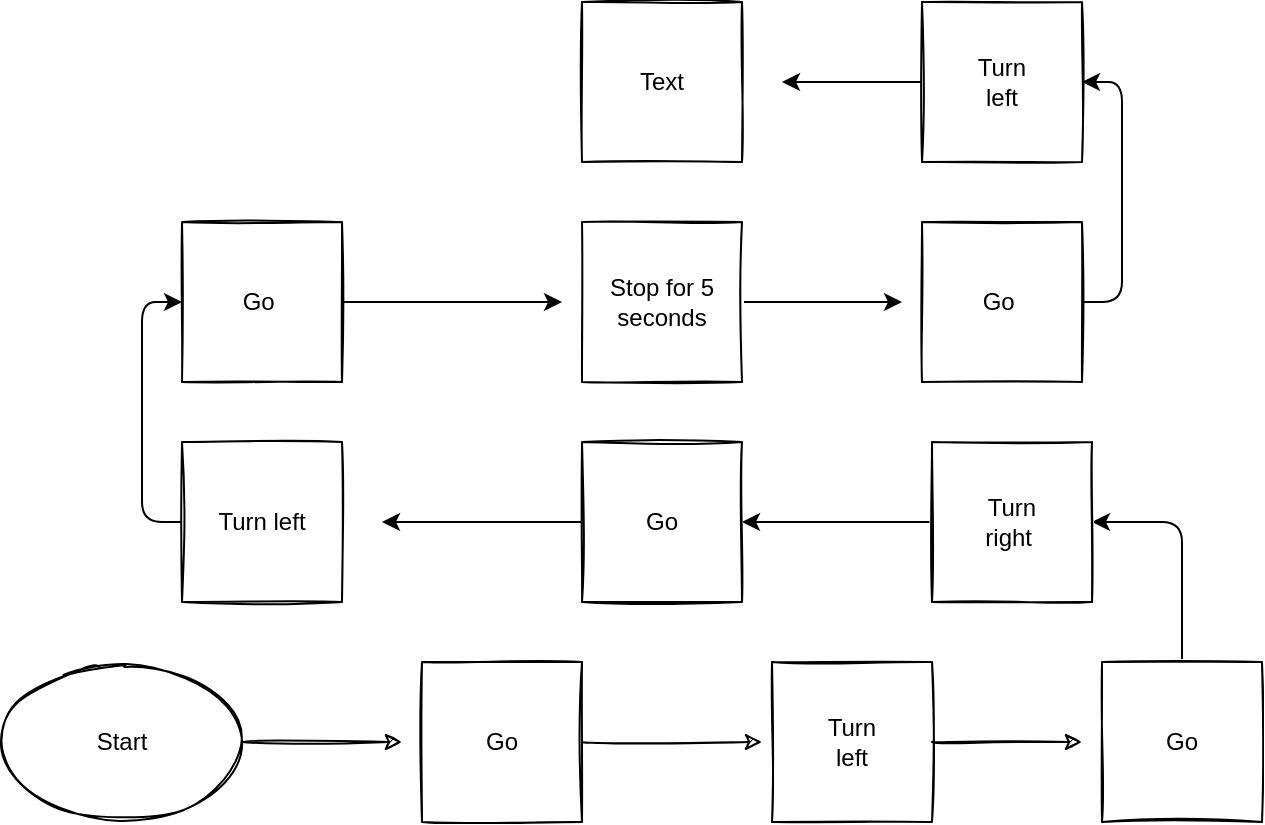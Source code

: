 <mxfile version="15.0.2" type="github">
  <diagram id="6aeQ-n7I6sV-tO1x2c7K" name="Page-2">
    <mxGraphModel dx="1320" dy="524" grid="1" gridSize="10" guides="1" tooltips="1" connect="1" arrows="1" fold="1" page="1" pageScale="1" pageWidth="850" pageHeight="1100" math="0" shadow="0">
      <root>
        <mxCell id="YfqVsgHvRy2Kf9zH1WHv-0" />
        <mxCell id="YfqVsgHvRy2Kf9zH1WHv-1" parent="YfqVsgHvRy2Kf9zH1WHv-0" />
        <mxCell id="nVmemQnN_umq9lXoFqTh-0" value="" style="ellipse;whiteSpace=wrap;html=1;sketch=1;" parent="YfqVsgHvRy2Kf9zH1WHv-1" vertex="1">
          <mxGeometry x="40" y="1000" width="120" height="80" as="geometry" />
        </mxCell>
        <mxCell id="nVmemQnN_umq9lXoFqTh-1" value="Start" style="text;html=1;strokeColor=none;fillColor=none;align=center;verticalAlign=middle;whiteSpace=wrap;rounded=0;sketch=1;" parent="YfqVsgHvRy2Kf9zH1WHv-1" vertex="1">
          <mxGeometry x="80" y="1030" width="40" height="20" as="geometry" />
        </mxCell>
        <mxCell id="nVmemQnN_umq9lXoFqTh-2" value="" style="endArrow=classic;html=1;exitX=1;exitY=0.5;exitDx=0;exitDy=0;sketch=1;curved=1;" parent="YfqVsgHvRy2Kf9zH1WHv-1" source="nVmemQnN_umq9lXoFqTh-0" edge="1">
          <mxGeometry width="50" height="50" relative="1" as="geometry">
            <mxPoint x="200" y="980" as="sourcePoint" />
            <mxPoint x="240" y="1040" as="targetPoint" />
          </mxGeometry>
        </mxCell>
        <mxCell id="nVmemQnN_umq9lXoFqTh-4" value="" style="whiteSpace=wrap;html=1;aspect=fixed;sketch=1;" parent="YfqVsgHvRy2Kf9zH1WHv-1" vertex="1">
          <mxGeometry x="250" y="1000" width="80" height="80" as="geometry" />
        </mxCell>
        <mxCell id="nVmemQnN_umq9lXoFqTh-5" value="Go" style="text;html=1;strokeColor=none;fillColor=none;align=center;verticalAlign=middle;whiteSpace=wrap;rounded=0;sketch=1;" parent="YfqVsgHvRy2Kf9zH1WHv-1" vertex="1">
          <mxGeometry x="270" y="1030" width="40" height="20" as="geometry" />
        </mxCell>
        <mxCell id="nVmemQnN_umq9lXoFqTh-7" value="" style="endArrow=classic;html=1;exitX=1;exitY=0.5;exitDx=0;exitDy=0;sketch=1;curved=1;" parent="YfqVsgHvRy2Kf9zH1WHv-1" source="nVmemQnN_umq9lXoFqTh-4" edge="1">
          <mxGeometry width="50" height="50" relative="1" as="geometry">
            <mxPoint x="410" y="990" as="sourcePoint" />
            <mxPoint x="420" y="1040" as="targetPoint" />
          </mxGeometry>
        </mxCell>
        <mxCell id="nVmemQnN_umq9lXoFqTh-8" value="" style="whiteSpace=wrap;html=1;aspect=fixed;sketch=1;" parent="YfqVsgHvRy2Kf9zH1WHv-1" vertex="1">
          <mxGeometry x="425" y="1000" width="80" height="80" as="geometry" />
        </mxCell>
        <mxCell id="nVmemQnN_umq9lXoFqTh-12" value="Turn left" style="text;html=1;strokeColor=none;fillColor=none;align=center;verticalAlign=middle;whiteSpace=wrap;rounded=0;sketch=1;" parent="YfqVsgHvRy2Kf9zH1WHv-1" vertex="1">
          <mxGeometry x="445" y="1030" width="40" height="20" as="geometry" />
        </mxCell>
        <mxCell id="nVmemQnN_umq9lXoFqTh-13" value="" style="endArrow=classic;html=1;exitX=1;exitY=0.5;exitDx=0;exitDy=0;sketch=1;curved=1;" parent="YfqVsgHvRy2Kf9zH1WHv-1" source="nVmemQnN_umq9lXoFqTh-8" edge="1">
          <mxGeometry width="50" height="50" relative="1" as="geometry">
            <mxPoint x="520" y="1040" as="sourcePoint" />
            <mxPoint x="580" y="1040" as="targetPoint" />
          </mxGeometry>
        </mxCell>
        <mxCell id="zrJrobkypEZdXwGA9M68-2" style="edgeStyle=orthogonalEdgeStyle;curved=0;rounded=1;sketch=0;orthogonalLoop=1;jettySize=auto;html=1;exitX=0.5;exitY=0;exitDx=0;exitDy=0;entryX=1;entryY=0.5;entryDx=0;entryDy=0;" edge="1" parent="YfqVsgHvRy2Kf9zH1WHv-1" source="nVmemQnN_umq9lXoFqTh-14" target="nVmemQnN_umq9lXoFqTh-17">
          <mxGeometry relative="1" as="geometry" />
        </mxCell>
        <mxCell id="nVmemQnN_umq9lXoFqTh-14" value="" style="whiteSpace=wrap;html=1;aspect=fixed;sketch=1;" parent="YfqVsgHvRy2Kf9zH1WHv-1" vertex="1">
          <mxGeometry x="590" y="1000" width="80" height="80" as="geometry" />
        </mxCell>
        <mxCell id="nVmemQnN_umq9lXoFqTh-15" value="Go" style="text;html=1;strokeColor=none;fillColor=none;align=center;verticalAlign=middle;whiteSpace=wrap;rounded=0;sketch=1;" parent="YfqVsgHvRy2Kf9zH1WHv-1" vertex="1">
          <mxGeometry x="610" y="1030" width="40" height="20" as="geometry" />
        </mxCell>
        <mxCell id="zrJrobkypEZdXwGA9M68-4" style="edgeStyle=orthogonalEdgeStyle;curved=0;rounded=1;sketch=0;orthogonalLoop=1;jettySize=auto;html=1;exitX=0;exitY=0.5;exitDx=0;exitDy=0;entryX=1;entryY=0.5;entryDx=0;entryDy=0;" edge="1" parent="YfqVsgHvRy2Kf9zH1WHv-1" source="nVmemQnN_umq9lXoFqTh-17" target="nVmemQnN_umq9lXoFqTh-20">
          <mxGeometry relative="1" as="geometry" />
        </mxCell>
        <mxCell id="nVmemQnN_umq9lXoFqTh-17" value="" style="whiteSpace=wrap;html=1;aspect=fixed;sketch=1;" parent="YfqVsgHvRy2Kf9zH1WHv-1" vertex="1">
          <mxGeometry x="505" y="890" width="80" height="80" as="geometry" />
        </mxCell>
        <mxCell id="nVmemQnN_umq9lXoFqTh-18" value="Turn right&amp;nbsp;" style="text;html=1;strokeColor=none;fillColor=none;align=center;verticalAlign=middle;whiteSpace=wrap;rounded=0;sketch=1;" parent="YfqVsgHvRy2Kf9zH1WHv-1" vertex="1">
          <mxGeometry x="525" y="920" width="40" height="20" as="geometry" />
        </mxCell>
        <mxCell id="zrJrobkypEZdXwGA9M68-5" style="edgeStyle=orthogonalEdgeStyle;curved=0;rounded=1;sketch=0;orthogonalLoop=1;jettySize=auto;html=1;exitX=0;exitY=0.5;exitDx=0;exitDy=0;" edge="1" parent="YfqVsgHvRy2Kf9zH1WHv-1" source="nVmemQnN_umq9lXoFqTh-20">
          <mxGeometry relative="1" as="geometry">
            <mxPoint x="230" y="930" as="targetPoint" />
          </mxGeometry>
        </mxCell>
        <mxCell id="nVmemQnN_umq9lXoFqTh-20" value="" style="whiteSpace=wrap;html=1;aspect=fixed;sketch=1;" parent="YfqVsgHvRy2Kf9zH1WHv-1" vertex="1">
          <mxGeometry x="330" y="890" width="80" height="80" as="geometry" />
        </mxCell>
        <mxCell id="nVmemQnN_umq9lXoFqTh-21" value="Go" style="text;html=1;strokeColor=none;fillColor=none;align=center;verticalAlign=middle;whiteSpace=wrap;rounded=0;sketch=1;" parent="YfqVsgHvRy2Kf9zH1WHv-1" vertex="1">
          <mxGeometry x="350" y="920" width="40" height="20" as="geometry" />
        </mxCell>
        <mxCell id="zrJrobkypEZdXwGA9M68-8" style="edgeStyle=orthogonalEdgeStyle;curved=0;rounded=1;sketch=0;orthogonalLoop=1;jettySize=auto;html=1;exitX=0;exitY=0.5;exitDx=0;exitDy=0;entryX=0;entryY=0.5;entryDx=0;entryDy=0;" edge="1" parent="YfqVsgHvRy2Kf9zH1WHv-1" source="nVmemQnN_umq9lXoFqTh-23" target="nVmemQnN_umq9lXoFqTh-26">
          <mxGeometry relative="1" as="geometry" />
        </mxCell>
        <mxCell id="nVmemQnN_umq9lXoFqTh-23" value="Turn left" style="whiteSpace=wrap;html=1;aspect=fixed;sketch=1;" parent="YfqVsgHvRy2Kf9zH1WHv-1" vertex="1">
          <mxGeometry x="130" y="890" width="80" height="80" as="geometry" />
        </mxCell>
        <mxCell id="zrJrobkypEZdXwGA9M68-9" style="edgeStyle=orthogonalEdgeStyle;curved=0;rounded=1;sketch=0;orthogonalLoop=1;jettySize=auto;html=1;exitX=1;exitY=0.5;exitDx=0;exitDy=0;" edge="1" parent="YfqVsgHvRy2Kf9zH1WHv-1" source="nVmemQnN_umq9lXoFqTh-26">
          <mxGeometry relative="1" as="geometry">
            <mxPoint x="320" y="820" as="targetPoint" />
          </mxGeometry>
        </mxCell>
        <mxCell id="nVmemQnN_umq9lXoFqTh-26" value="" style="whiteSpace=wrap;html=1;aspect=fixed;sketch=1;" parent="YfqVsgHvRy2Kf9zH1WHv-1" vertex="1">
          <mxGeometry x="130" y="780" width="80" height="80" as="geometry" />
        </mxCell>
        <mxCell id="nVmemQnN_umq9lXoFqTh-27" value="Go&amp;nbsp;" style="text;html=1;strokeColor=none;fillColor=none;align=center;verticalAlign=middle;whiteSpace=wrap;rounded=0;sketch=1;" parent="YfqVsgHvRy2Kf9zH1WHv-1" vertex="1">
          <mxGeometry x="150" y="810" width="40" height="20" as="geometry" />
        </mxCell>
        <mxCell id="zrJrobkypEZdXwGA9M68-10" style="edgeStyle=orthogonalEdgeStyle;curved=0;rounded=1;sketch=0;orthogonalLoop=1;jettySize=auto;html=1;exitX=1;exitY=0.5;exitDx=0;exitDy=0;" edge="1" parent="YfqVsgHvRy2Kf9zH1WHv-1" source="nVmemQnN_umq9lXoFqTh-29">
          <mxGeometry relative="1" as="geometry">
            <mxPoint x="490" y="820" as="targetPoint" />
          </mxGeometry>
        </mxCell>
        <mxCell id="nVmemQnN_umq9lXoFqTh-29" value="" style="whiteSpace=wrap;html=1;aspect=fixed;sketch=1;" parent="YfqVsgHvRy2Kf9zH1WHv-1" vertex="1">
          <mxGeometry x="330" y="780" width="80" height="80" as="geometry" />
        </mxCell>
        <mxCell id="nVmemQnN_umq9lXoFqTh-30" value="Stop for 5 seconds" style="text;html=1;strokeColor=none;fillColor=none;align=center;verticalAlign=middle;whiteSpace=wrap;rounded=0;sketch=1;" parent="YfqVsgHvRy2Kf9zH1WHv-1" vertex="1">
          <mxGeometry x="340" y="810" width="60" height="20" as="geometry" />
        </mxCell>
        <mxCell id="zrJrobkypEZdXwGA9M68-11" style="edgeStyle=orthogonalEdgeStyle;curved=0;rounded=1;sketch=0;orthogonalLoop=1;jettySize=auto;html=1;exitX=1;exitY=0.5;exitDx=0;exitDy=0;entryX=1;entryY=0.5;entryDx=0;entryDy=0;" edge="1" parent="YfqVsgHvRy2Kf9zH1WHv-1" source="nVmemQnN_umq9lXoFqTh-33" target="nVmemQnN_umq9lXoFqTh-38">
          <mxGeometry relative="1" as="geometry" />
        </mxCell>
        <mxCell id="nVmemQnN_umq9lXoFqTh-33" value="" style="whiteSpace=wrap;html=1;aspect=fixed;sketch=1;" parent="YfqVsgHvRy2Kf9zH1WHv-1" vertex="1">
          <mxGeometry x="500" y="780" width="80" height="80" as="geometry" />
        </mxCell>
        <mxCell id="nVmemQnN_umq9lXoFqTh-35" style="edgeStyle=orthogonalEdgeStyle;rounded=0;orthogonalLoop=1;jettySize=auto;html=1;exitX=0.5;exitY=1;exitDx=0;exitDy=0;sketch=1;curved=1;" parent="YfqVsgHvRy2Kf9zH1WHv-1" source="nVmemQnN_umq9lXoFqTh-33" target="nVmemQnN_umq9lXoFqTh-33" edge="1">
          <mxGeometry relative="1" as="geometry" />
        </mxCell>
        <mxCell id="nVmemQnN_umq9lXoFqTh-36" value="Go&amp;nbsp;" style="text;html=1;strokeColor=none;fillColor=none;align=center;verticalAlign=middle;whiteSpace=wrap;rounded=0;sketch=1;" parent="YfqVsgHvRy2Kf9zH1WHv-1" vertex="1">
          <mxGeometry x="520" y="810" width="40" height="20" as="geometry" />
        </mxCell>
        <mxCell id="zrJrobkypEZdXwGA9M68-12" style="edgeStyle=orthogonalEdgeStyle;curved=0;rounded=1;sketch=0;orthogonalLoop=1;jettySize=auto;html=1;exitX=0;exitY=0.5;exitDx=0;exitDy=0;" edge="1" parent="YfqVsgHvRy2Kf9zH1WHv-1" source="nVmemQnN_umq9lXoFqTh-38">
          <mxGeometry relative="1" as="geometry">
            <mxPoint x="430" y="710" as="targetPoint" />
          </mxGeometry>
        </mxCell>
        <mxCell id="nVmemQnN_umq9lXoFqTh-38" value="" style="whiteSpace=wrap;html=1;aspect=fixed;sketch=1;" parent="YfqVsgHvRy2Kf9zH1WHv-1" vertex="1">
          <mxGeometry x="500" y="670" width="80" height="80" as="geometry" />
        </mxCell>
        <mxCell id="nVmemQnN_umq9lXoFqTh-39" value="Turn left" style="text;html=1;strokeColor=none;fillColor=none;align=center;verticalAlign=middle;whiteSpace=wrap;rounded=0;sketch=1;" parent="YfqVsgHvRy2Kf9zH1WHv-1" vertex="1">
          <mxGeometry x="520" y="700" width="40" height="20" as="geometry" />
        </mxCell>
        <mxCell id="nVmemQnN_umq9lXoFqTh-41" value="" style="whiteSpace=wrap;html=1;aspect=fixed;sketch=1;" parent="YfqVsgHvRy2Kf9zH1WHv-1" vertex="1">
          <mxGeometry x="330" y="670" width="80" height="80" as="geometry" />
        </mxCell>
        <mxCell id="nVmemQnN_umq9lXoFqTh-44" value="Text" style="text;html=1;strokeColor=none;fillColor=none;align=center;verticalAlign=middle;whiteSpace=wrap;rounded=0;sketch=1;" parent="YfqVsgHvRy2Kf9zH1WHv-1" vertex="1">
          <mxGeometry x="350" y="700" width="40" height="20" as="geometry" />
        </mxCell>
      </root>
    </mxGraphModel>
  </diagram>
</mxfile>
